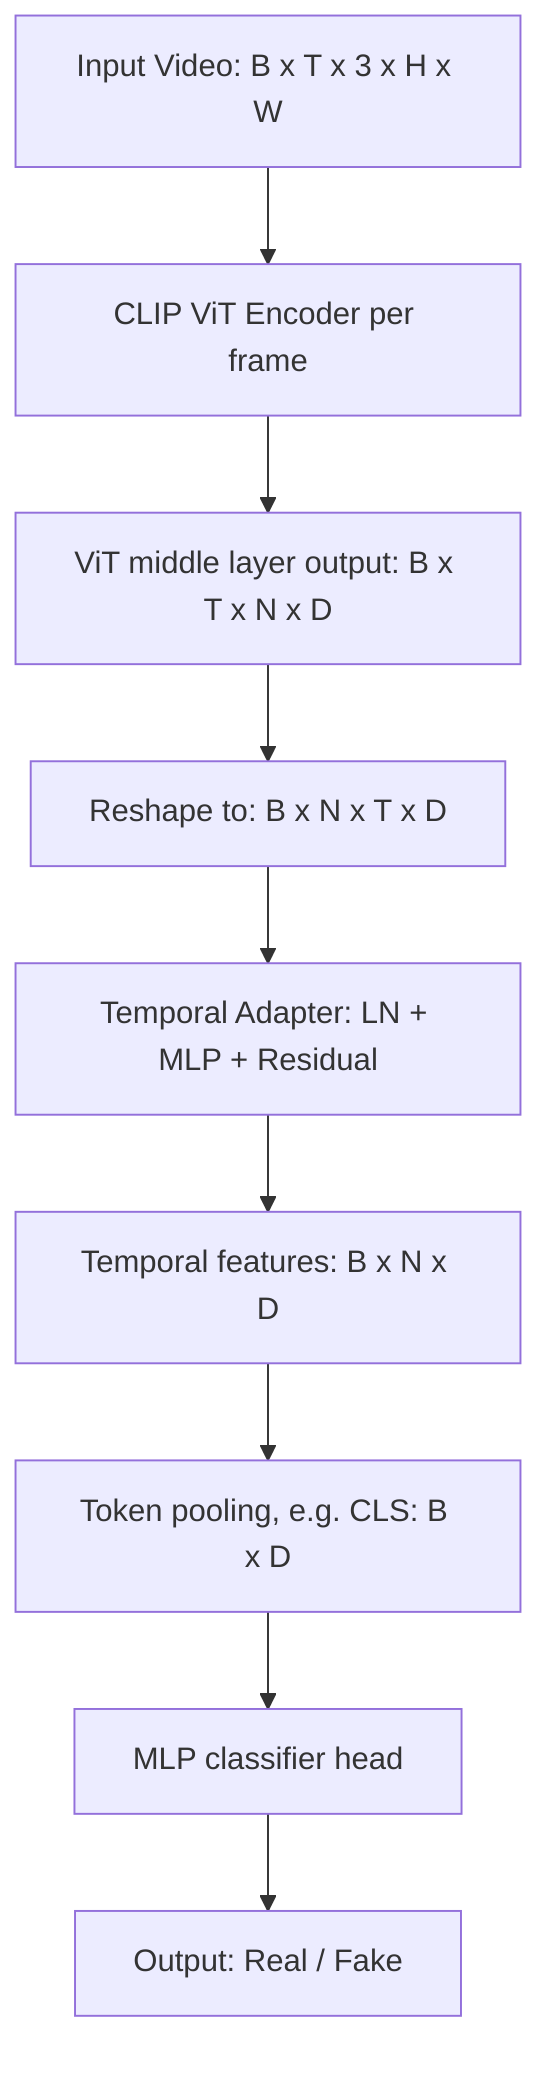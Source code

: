 flowchart TD
    A[Input Video: B x T x 3 x H x W] --> B[CLIP ViT Encoder per frame]
    B --> C[ViT middle layer output: B x T x N x D]
    C --> D[Reshape to: B x N x T x D]
    D --> E[Temporal Adapter: LN + MLP + Residual]
    E --> F[Temporal features: B x N x D]
    F --> G[Token pooling, e.g. CLS: B x D]
    G --> H[MLP classifier head]
    H --> I[Output: Real / Fake]
